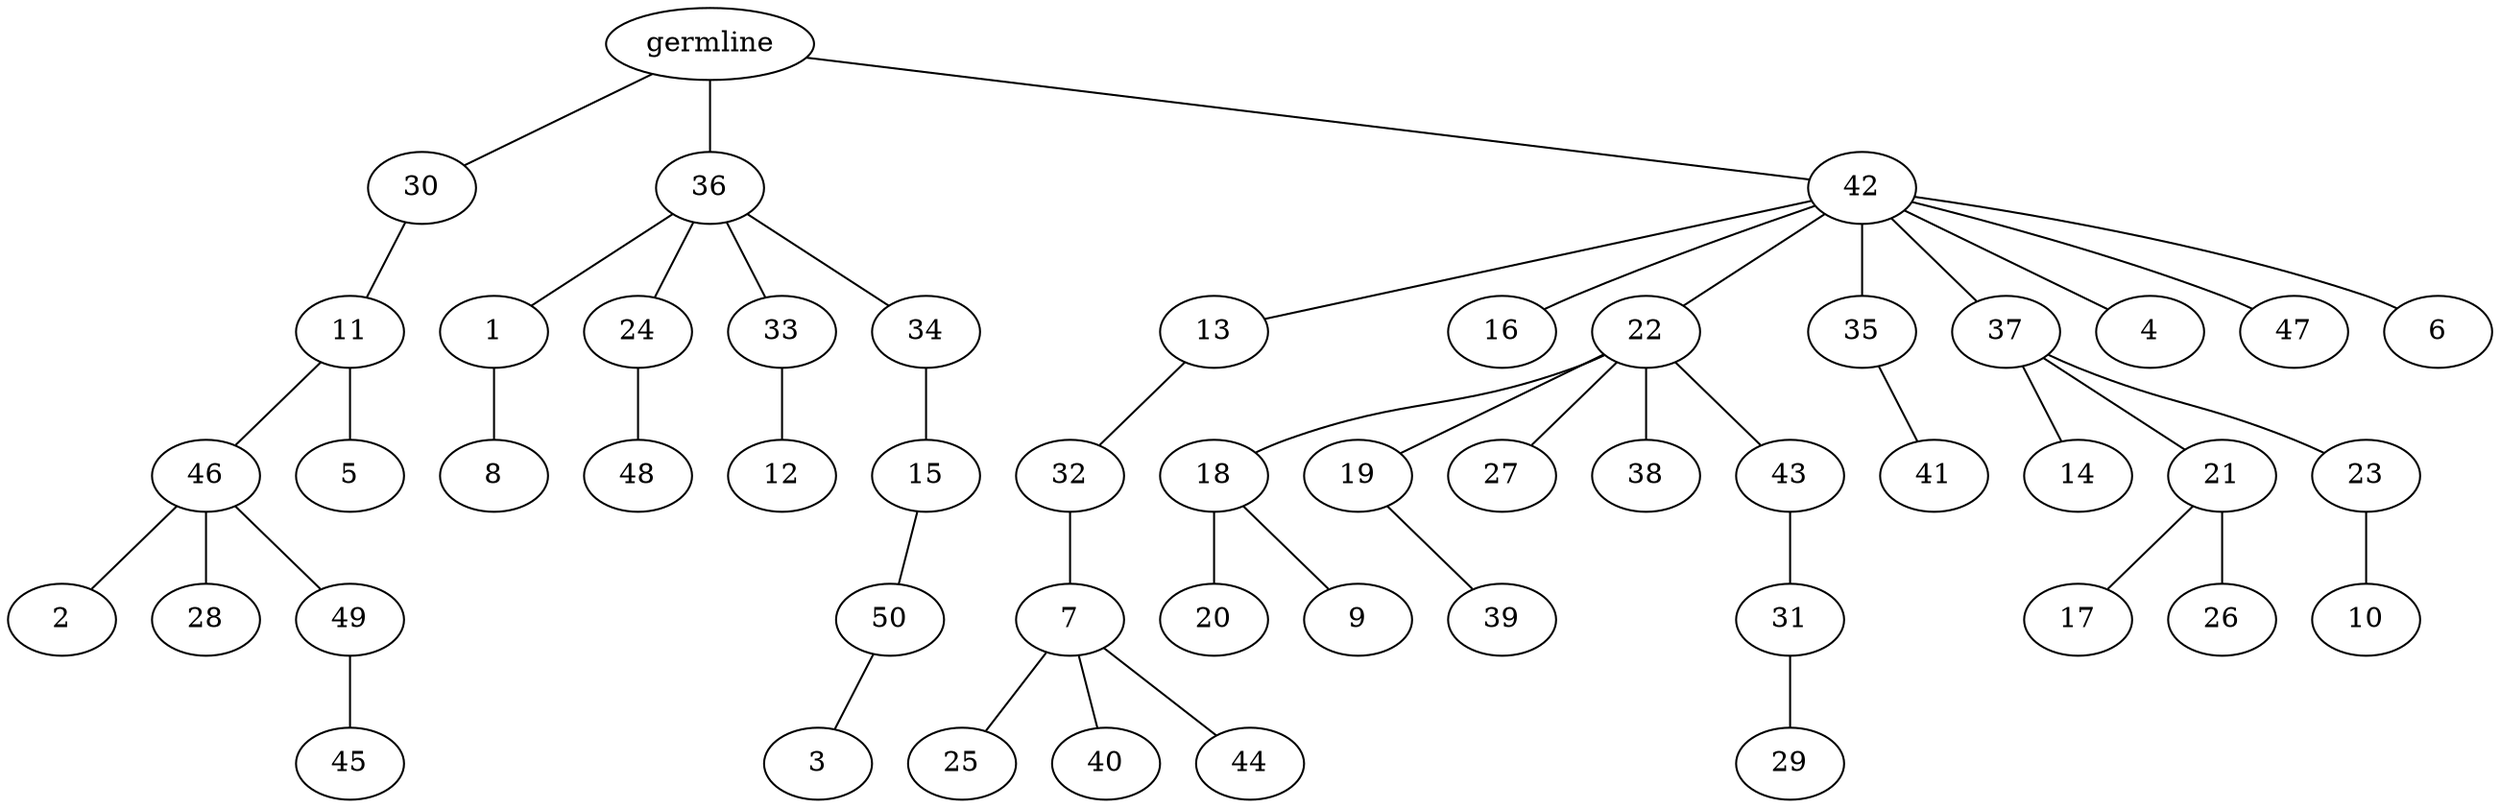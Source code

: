 graph tree {
    "140675509513760" [label="germline"];
    "140675521451200" [label="30"];
    "140675521451968" [label="11"];
    "140675521452736" [label="46"];
    "140675521452928" [label="2"];
    "140675521452832" [label="28"];
    "140675521453168" [label="49"];
    "140675521453312" [label="45"];
    "140675521453984" [label="5"];
    "140675521452976" [label="36"];
    "140675521453840" [label="1"];
    "140675521453744" [label="8"];
    "140675521452448" [label="24"];
    "140675521453504" [label="48"];
    "140675521453792" [label="33"];
    "140675513733568" [label="12"];
    "140675513734000" [label="34"];
    "140675513733856" [label="15"];
    "140675513733952" [label="50"];
    "140675513734432" [label="3"];
    "140675521452544" [label="42"];
    "140675513733712" [label="13"];
    "140675513734048" [label="32"];
    "140675513734816" [label="7"];
    "140675513735104" [label="25"];
    "140675513735008" [label="40"];
    "140675513735296" [label="44"];
    "140675513734912" [label="16"];
    "140675513734288" [label="22"];
    "140675513735392" [label="18"];
    "140675513735152" [label="20"];
    "140675513735776" [label="9"];
    "140675513736832" [label="19"];
    "140675513736304" [label="39"];
    "140675513736880" [label="27"];
    "140675513735968" [label="38"];
    "140675513736496" [label="43"];
    "140675513737072" [label="31"];
    "140675513737120" [label="29"];
    "140675513733904" [label="35"];
    "140675513736640" [label="41"];
    "140675513736352" [label="37"];
    "140675507200304" [label="14"];
    "140675507200400" [label="21"];
    "140675507200160" [label="17"];
    "140675517867008" [label="26"];
    "140675507201408" [label="23"];
    "140675507200928" [label="10"];
    "140675507201696" [label="4"];
    "140675507201264" [label="47"];
    "140675507200544" [label="6"];
    "140675509513760" -- "140675521451200";
    "140675509513760" -- "140675521452976";
    "140675509513760" -- "140675521452544";
    "140675521451200" -- "140675521451968";
    "140675521451968" -- "140675521452736";
    "140675521451968" -- "140675521453984";
    "140675521452736" -- "140675521452928";
    "140675521452736" -- "140675521452832";
    "140675521452736" -- "140675521453168";
    "140675521453168" -- "140675521453312";
    "140675521452976" -- "140675521453840";
    "140675521452976" -- "140675521452448";
    "140675521452976" -- "140675521453792";
    "140675521452976" -- "140675513734000";
    "140675521453840" -- "140675521453744";
    "140675521452448" -- "140675521453504";
    "140675521453792" -- "140675513733568";
    "140675513734000" -- "140675513733856";
    "140675513733856" -- "140675513733952";
    "140675513733952" -- "140675513734432";
    "140675521452544" -- "140675513733712";
    "140675521452544" -- "140675513734912";
    "140675521452544" -- "140675513734288";
    "140675521452544" -- "140675513733904";
    "140675521452544" -- "140675513736352";
    "140675521452544" -- "140675507201696";
    "140675521452544" -- "140675507201264";
    "140675521452544" -- "140675507200544";
    "140675513733712" -- "140675513734048";
    "140675513734048" -- "140675513734816";
    "140675513734816" -- "140675513735104";
    "140675513734816" -- "140675513735008";
    "140675513734816" -- "140675513735296";
    "140675513734288" -- "140675513735392";
    "140675513734288" -- "140675513736832";
    "140675513734288" -- "140675513736880";
    "140675513734288" -- "140675513735968";
    "140675513734288" -- "140675513736496";
    "140675513735392" -- "140675513735152";
    "140675513735392" -- "140675513735776";
    "140675513736832" -- "140675513736304";
    "140675513736496" -- "140675513737072";
    "140675513737072" -- "140675513737120";
    "140675513733904" -- "140675513736640";
    "140675513736352" -- "140675507200304";
    "140675513736352" -- "140675507200400";
    "140675513736352" -- "140675507201408";
    "140675507200400" -- "140675507200160";
    "140675507200400" -- "140675517867008";
    "140675507201408" -- "140675507200928";
}
